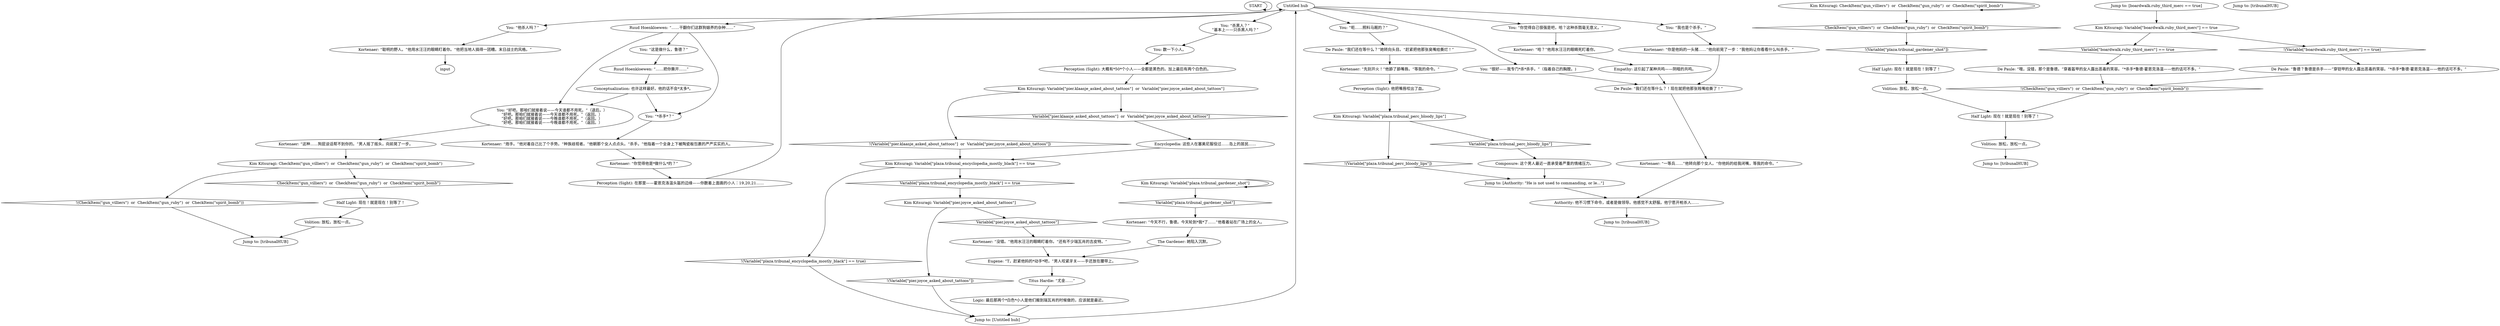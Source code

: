 # TRIBUNAL / THIRD GUY?
# "Hey, who is this third guy? I didn't know there was three of you!"
# ==================================================
digraph G {
	  0 [label="START"];
	  1 [label="input"];
	  2 [label="Kim Kitsuragi: CheckItem(\"gun_villiers\")  or  CheckItem(\"gun_ruby\")  or  CheckItem(\"spirit_bomb\")"];
	  3 [label="CheckItem(\"gun_villiers\")  or  CheckItem(\"gun_ruby\")  or  CheckItem(\"spirit_bomb\")", shape=diamond];
	  4 [label="!(CheckItem(\"gun_villiers\")  or  CheckItem(\"gun_ruby\")  or  CheckItem(\"spirit_bomb\"))", shape=diamond];
	  5 [label="Ruud Hoenkloewen: “……干翻你们这群狗娘养的杂种……”"];
	  6 [label="You: 数一下小人。"];
	  7 [label="Kim Kitsuragi: Variable[\"plaza.tribunal_gardener_shot\"]"];
	  8 [label="Variable[\"plaza.tribunal_gardener_shot\"]", shape=diamond];
	  9 [label="!(Variable[\"plaza.tribunal_gardener_shot\"])", shape=diamond];
	  10 [label="Half Light: 现在！就是现在！别等了！"];
	  11 [label="Kortenaer: “没错。”他用水汪汪的眼睛盯着你。“还有不少瑞瓦肖的吉皮特。”"];
	  12 [label="Logic: 最后那两个*白色*小人是他们搬到瑞瓦肖的时候做的，应该就是最近。"];
	  13 [label="Half Light: 现在！就是现在！别等了！"];
	  14 [label="Jump to: [tribunalHUB]"];
	  15 [label="Perception (Sight): 他把嘴唇咬出了血。"];
	  16 [label="You: “好吧。那咱们就接着说——今天谁都不用死。”（退后。）\n“好吧。那咱们就接着说——今天谁都不用死。”（返回。）\n“好吧。那咱们就接着说——今晚谁都不用死。”（返回。）\n“好吧。那咱们就接着说——今晚谁都不用死。”（返回。）"];
	  17 [label="Kortenaer: “炮手。”他对着自己比了个手势。“种族歧视者。”他朝那个女人点点头。“杀手。”他指着一个全身上下被陶瓷板包裹的严严实实的人。"];
	  18 [label="Kortenaer: “这种……狗屁谈话帮不到你的。”男人摇了摇头，向前晃了一步。"];
	  19 [label="You: “杀黑人？”\n“基本上——只杀黑人吗？”"];
	  20 [label="You: “*杀手*？”"];
	  21 [label="Empathy: 这引起了某种共鸣——阴暗的共鸣。"];
	  22 [label="Jump to: [tribunalHUB]"];
	  23 [label="De Paule: “哦，没错，那个是鲁德。”穿着盔甲的女人露出恶毒的笑容。“*杀手*鲁德·霍恩克洛温——他的话可不多。”"];
	  24 [label="Volition: 放松，放松一点。"];
	  25 [label="Kim Kitsuragi: CheckItem(\"gun_villiers\")  or  CheckItem(\"gun_ruby\")  or  CheckItem(\"spirit_bomb\")"];
	  26 [label="CheckItem(\"gun_villiers\")  or  CheckItem(\"gun_ruby\")  or  CheckItem(\"spirit_bomb\")", shape=diamond];
	  27 [label="!(CheckItem(\"gun_villiers\")  or  CheckItem(\"gun_ruby\")  or  CheckItem(\"spirit_bomb\"))", shape=diamond];
	  28 [label="Kim Kitsuragi: Variable[\"plaza.tribunal_encyclopedia_mostly_black\"] == true"];
	  29 [label="Variable[\"plaza.tribunal_encyclopedia_mostly_black\"] == true", shape=diamond];
	  30 [label="!(Variable[\"plaza.tribunal_encyclopedia_mostly_black\"] == true)", shape=diamond];
	  31 [label="Kim Kitsuragi: Variable[\"plaza.tribunal_perc_bloody_lips\"]"];
	  32 [label="Variable[\"plaza.tribunal_perc_bloody_lips\"]", shape=diamond];
	  33 [label="!(Variable[\"plaza.tribunal_perc_bloody_lips\"])", shape=diamond];
	  34 [label="Untitled hub"];
	  35 [label="Eugene: “T，赶紧他妈的*动手*吧，”男人咬紧牙关——手还放在腰带上。"];
	  36 [label="Titus Hardie: “尤金……”"];
	  37 [label="You: “呃……照料马厩的？”"];
	  38 [label="You: “他杀人吗？”"];
	  39 [label="Kortenaer: “你是他妈的一头猪……”他向前晃了一步：“我他妈让你看看什么叫杀手。”"];
	  40 [label="Volition: 放松，放松一点。"];
	  41 [label="Kortenaer: “哈？”他用水汪汪的眼睛死盯着你。"];
	  42 [label="Encyclopedia: 这些人在塞美尼服役过……岛上的居民……"];
	  43 [label="You: “你觉得自己很强是吧，哈？这种杀戮毫无意义。”"];
	  44 [label="You: “很好——我专门*杀*杀手。”（指着自己的胸膛。)"];
	  45 [label="Authority: 他不习惯下命令，或者是做领导。他感觉不太舒服。他宁愿开枪杀人……"];
	  46 [label="Jump to: [tribunalHUB]"];
	  47 [label="Jump to: [boardwalk.ruby_third_merc == true]"];
	  48 [label="De Paule: “我们还在等什么？！现在就把他那张贱嘴给撕了！”"];
	  49 [label="You: “这是做什么，鲁德？”"];
	  50 [label="Conceptualization: 也许这样最好。他的话不会*太多*。"];
	  51 [label="Composure: 这个男人最近一直承受着严重的情绪压力。"];
	  52 [label="Perception (Sight): 大概有*50*个小人——全都是黑色的。加上最后有两个白色的。"];
	  53 [label="The Gardener: 她陷入沉默。"];
	  54 [label="Kim Kitsuragi: Variable[\"boardwalk.ruby_third_merc\"] == true"];
	  55 [label="Variable[\"boardwalk.ruby_third_merc\"] == true", shape=diamond];
	  56 [label="!(Variable[\"boardwalk.ruby_third_merc\"] == true)", shape=diamond];
	  57 [label="Jump to: [Untitled hub]"];
	  58 [label="Kortenaer: “聪明的野人。”他用水汪汪的眼睛盯着你。“他把当地人搞得一团糟。末日战士的风格。”"];
	  59 [label="Kortenaer: “一等兵……”他转向那个女人。“你他妈的给我闭嘴，等我的命令。”"];
	  60 [label="Ruud Hoenkloewen: “……把你撕开……”"];
	  61 [label="Jump to: [Authority: \"He is not used to commanding, or le...\"]"];
	  62 [label="Kortenaer: “今天不行，鲁德。今天轮到*我*了……”他看着站在广场上的女人。"];
	  63 [label="Kortenaer: “先别开火！”他舔了舔嘴唇。“等我的命令。”"];
	  64 [label="You: “我也是个杀手。”"];
	  65 [label="De Paule: “我们还在等什么？”她转向头目。“赶紧把他那张臭嘴给撕烂！”"];
	  66 [label="Jump to: [tribunalHUB]"];
	  67 [label="Kortenaer: “你觉得他是*做什么*的？”"];
	  68 [label="Kim Kitsuragi: Variable[\"pier.joyce_asked_about_tattoos\"]"];
	  69 [label="Variable[\"pier.joyce_asked_about_tattoos\"]", shape=diamond];
	  70 [label="!(Variable[\"pier.joyce_asked_about_tattoos\"])", shape=diamond];
	  71 [label="De Paule: “鲁德？鲁德是杀手——”穿铠甲的女人露出恶毒的笑容。“*杀手*鲁德·霍恩克洛温——他的话可不多。”"];
	  72 [label="Perception (Sight): 在那里——霍恩克洛温头盔的边缘——你数着上面画的小人：19,20,21……"];
	  73 [label="Half Light: 现在！就是现在！别等了！"];
	  74 [label="Kim Kitsuragi: Variable[\"pier.klaasje_asked_about_tattoos\"]  or  Variable[\"pier.joyce_asked_about_tattoos\"]"];
	  75 [label="Variable[\"pier.klaasje_asked_about_tattoos\"]  or  Variable[\"pier.joyce_asked_about_tattoos\"]", shape=diamond];
	  76 [label="!(Variable[\"pier.klaasje_asked_about_tattoos\"]  or  Variable[\"pier.joyce_asked_about_tattoos\"])", shape=diamond];
	  77 [label="Volition: 放松，放松一点。"];
	  0 -> 0
	  2 -> 2
	  2 -> 3
	  3 -> 9
	  4 -> 13
	  5 -> 16
	  5 -> 49
	  5 -> 20
	  6 -> 52
	  7 -> 8
	  7 -> 7
	  8 -> 62
	  9 -> 10
	  10 -> 24
	  11 -> 35
	  12 -> 57
	  13 -> 77
	  15 -> 31
	  16 -> 18
	  17 -> 67
	  18 -> 25
	  19 -> 6
	  20 -> 17
	  21 -> 48
	  23 -> 4
	  24 -> 13
	  25 -> 26
	  25 -> 27
	  26 -> 73
	  27 -> 46
	  28 -> 29
	  28 -> 30
	  29 -> 68
	  30 -> 57
	  31 -> 32
	  31 -> 33
	  32 -> 51
	  33 -> 61
	  34 -> 64
	  34 -> 37
	  34 -> 5
	  34 -> 38
	  34 -> 43
	  34 -> 44
	  34 -> 19
	  35 -> 36
	  36 -> 12
	  37 -> 65
	  38 -> 58
	  39 -> 48
	  40 -> 46
	  41 -> 21
	  42 -> 28
	  43 -> 41
	  44 -> 48
	  45 -> 66
	  47 -> 54
	  48 -> 59
	  49 -> 60
	  50 -> 16
	  50 -> 20
	  51 -> 61
	  52 -> 74
	  53 -> 35
	  54 -> 56
	  54 -> 55
	  55 -> 23
	  56 -> 71
	  57 -> 34
	  58 -> 1
	  59 -> 45
	  60 -> 50
	  61 -> 45
	  62 -> 53
	  63 -> 15
	  64 -> 39
	  65 -> 63
	  67 -> 72
	  68 -> 69
	  68 -> 70
	  69 -> 11
	  70 -> 57
	  71 -> 4
	  72 -> 34
	  73 -> 40
	  74 -> 75
	  74 -> 76
	  75 -> 42
	  76 -> 28
	  77 -> 22
}


